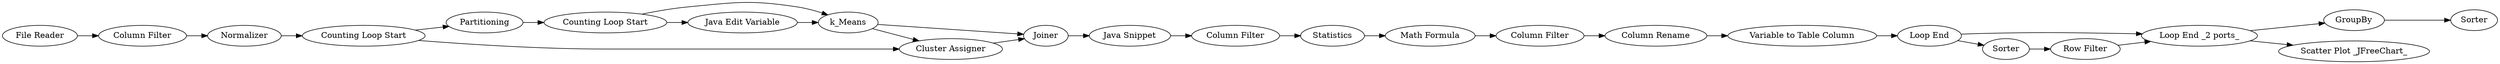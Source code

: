 digraph {
	"906091146141217147_27" [label=Statistics]
	"906091146141217147_7" [label="Column Filter"]
	"2309966505559869136_19" [label="Loop End"]
	"2309966505559869136_32" [label=Normalizer]
	"2309966505559869136_38" [label="Counting Loop Start"]
	"2309966505559869136_5" [label=Partitioning]
	"2309966505559869136_43" [label="Loop End _2 ports_"]
	"906091146141217147_9" [label="Column Filter"]
	"2309966505559869136_1" [label="File Reader"]
	"906091146141217147_29" [label=Joiner]
	"2309966505559869136_41" [label=Sorter]
	"2309966505559869136_2" [label=k_Means]
	"906091146141217147_26" [label="Math Formula"]
	"2309966505559869136_18" [label="Counting Loop Start"]
	"2309966505559869136_40" [label=GroupBy]
	"2309966505559869136_44" [label="Column Filter"]
	"2309966505559869136_37" [label="Row Filter"]
	"2309966505559869136_42" [label="Scatter Plot _JFreeChart_"]
	"2309966505559869136_36" [label=Sorter]
	"906091146141217147_30" [label="Java Snippet"]
	"2309966505559869136_20" [label="Java Edit Variable"]
	"2309966505559869136_33" [label="Variable to Table Column"]
	"2309966505559869136_4" [label="Cluster Assigner"]
	"906091146141217147_10" [label="Column Rename"]
	"2309966505559869136_19" -> "2309966505559869136_36"
	"2309966505559869136_5" -> "2309966505559869136_18"
	"2309966505559869136_38" -> "2309966505559869136_5"
	"2309966505559869136_18" -> "2309966505559869136_2"
	"2309966505559869136_20" -> "2309966505559869136_2"
	"2309966505559869136_43" -> "2309966505559869136_42"
	"906091146141217147_10" -> "2309966505559869136_33"
	"2309966505559869136_38" -> "2309966505559869136_4"
	"2309966505559869136_32" -> "2309966505559869136_38"
	"2309966505559869136_33" -> "2309966505559869136_19"
	"906091146141217147_9" -> "906091146141217147_10"
	"906091146141217147_7" -> "906091146141217147_27"
	"2309966505559869136_18" -> "2309966505559869136_20"
	"2309966505559869136_36" -> "2309966505559869136_37"
	"2309966505559869136_19" -> "2309966505559869136_43"
	"906091146141217147_27" -> "906091146141217147_26"
	"2309966505559869136_43" -> "2309966505559869136_40"
	"2309966505559869136_1" -> "2309966505559869136_44"
	"2309966505559869136_2" -> "2309966505559869136_4"
	"906091146141217147_30" -> "906091146141217147_7"
	"906091146141217147_29" -> "906091146141217147_30"
	"2309966505559869136_2" -> "906091146141217147_29"
	"2309966505559869136_37" -> "2309966505559869136_43"
	"2309966505559869136_44" -> "2309966505559869136_32"
	"2309966505559869136_40" -> "2309966505559869136_41"
	"906091146141217147_26" -> "906091146141217147_9"
	"2309966505559869136_4" -> "906091146141217147_29"
	rankdir=LR
}
